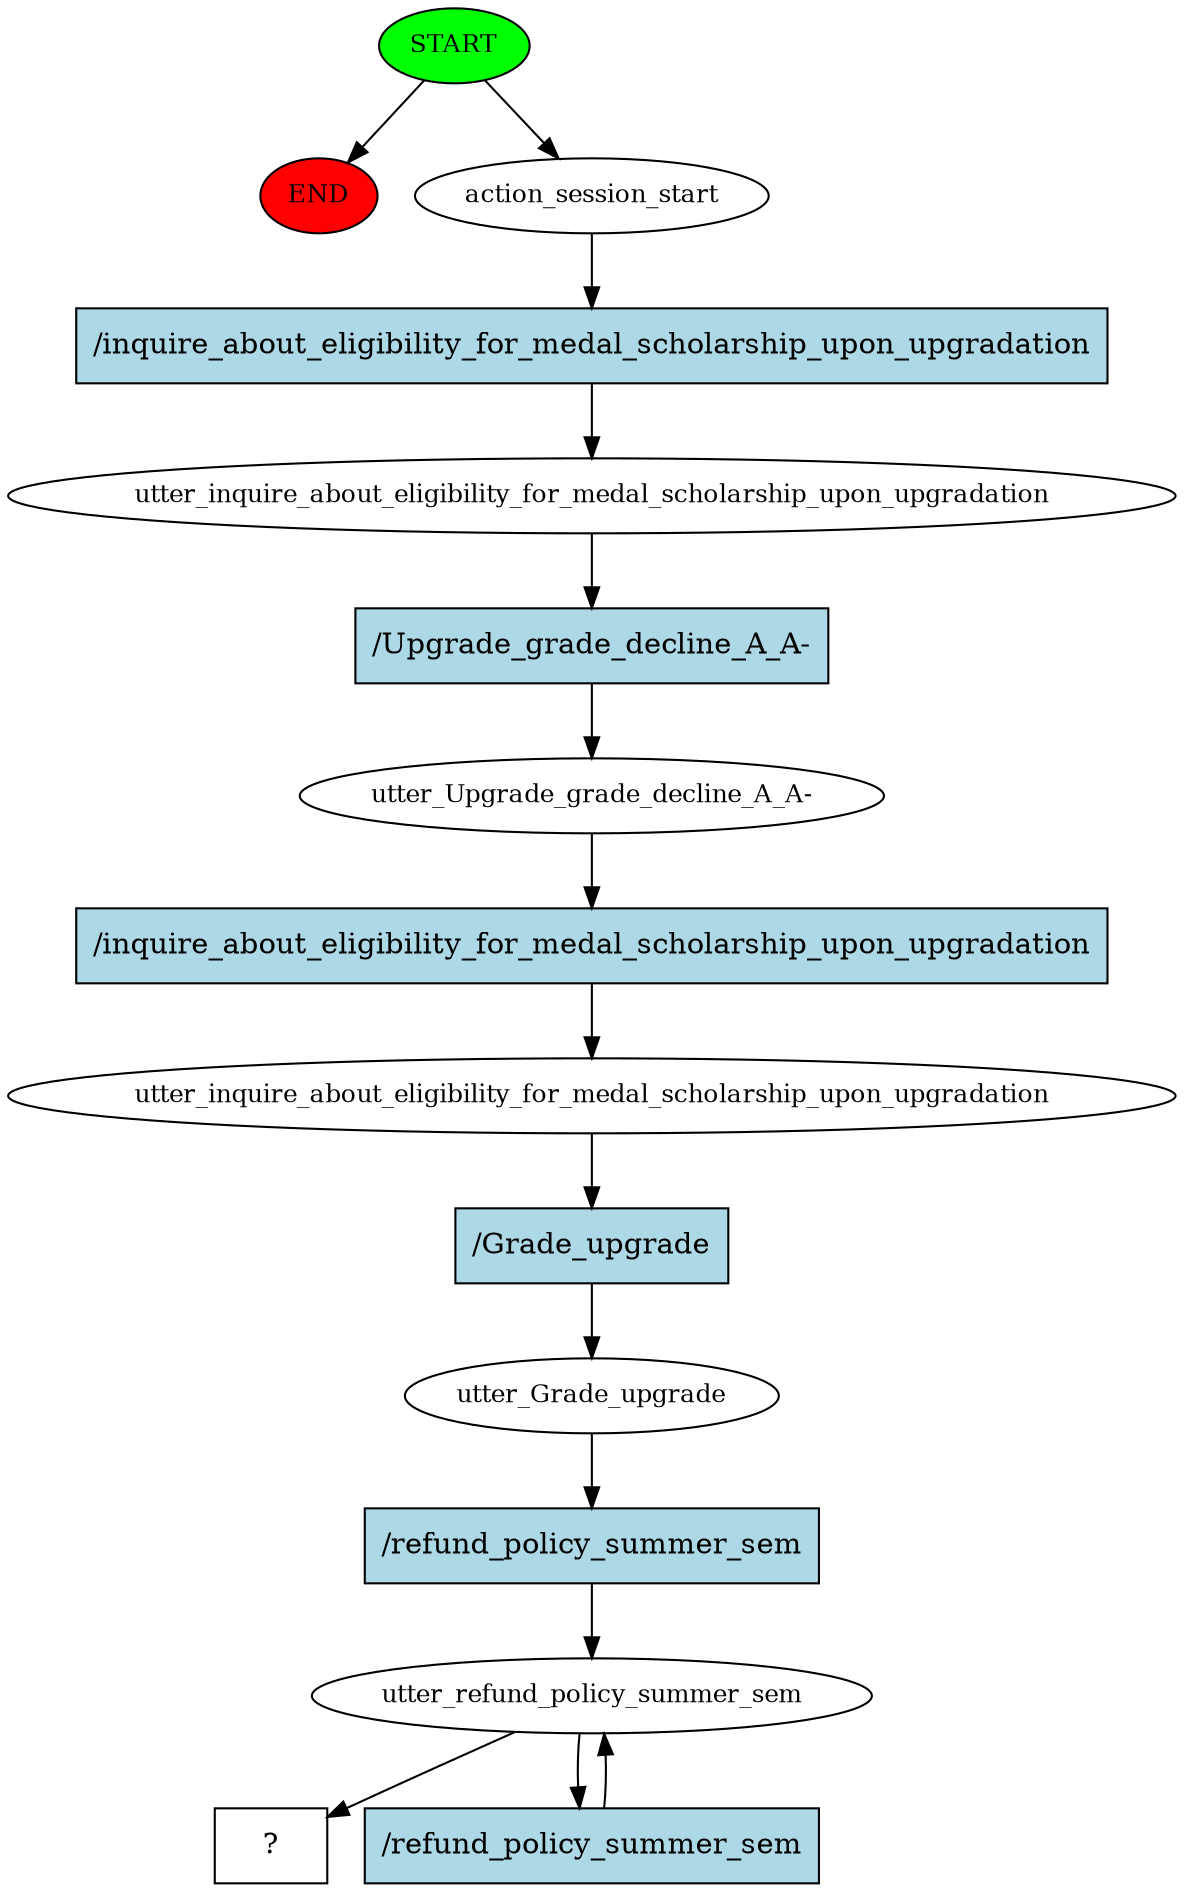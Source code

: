 digraph  {
0 [class="start active", fillcolor=green, fontsize=12, label=START, style=filled];
"-1" [class=end, fillcolor=red, fontsize=12, label=END, style=filled];
1 [class=active, fontsize=12, label=action_session_start];
2 [class=active, fontsize=12, label=utter_inquire_about_eligibility_for_medal_scholarship_upon_upgradation];
3 [class=active, fontsize=12, label="utter_Upgrade_grade_decline_A_A-"];
4 [class=active, fontsize=12, label=utter_inquire_about_eligibility_for_medal_scholarship_upon_upgradation];
5 [class=active, fontsize=12, label=utter_Grade_upgrade];
6 [class=active, fontsize=12, label=utter_refund_policy_summer_sem];
8 [class="intent dashed active", label="  ?  ", shape=rect];
9 [class="intent active", fillcolor=lightblue, label="/inquire_about_eligibility_for_medal_scholarship_upon_upgradation", shape=rect, style=filled];
10 [class="intent active", fillcolor=lightblue, label="/Upgrade_grade_decline_A_A-", shape=rect, style=filled];
11 [class="intent active", fillcolor=lightblue, label="/inquire_about_eligibility_for_medal_scholarship_upon_upgradation", shape=rect, style=filled];
12 [class="intent active", fillcolor=lightblue, label="/Grade_upgrade", shape=rect, style=filled];
13 [class="intent active", fillcolor=lightblue, label="/refund_policy_summer_sem", shape=rect, style=filled];
14 [class="intent active", fillcolor=lightblue, label="/refund_policy_summer_sem", shape=rect, style=filled];
0 -> "-1"  [class="", key=NONE, label=""];
0 -> 1  [class=active, key=NONE, label=""];
1 -> 9  [class=active, key=0];
2 -> 10  [class=active, key=0];
3 -> 11  [class=active, key=0];
4 -> 12  [class=active, key=0];
5 -> 13  [class=active, key=0];
6 -> 8  [class=active, key=NONE, label=""];
6 -> 14  [class=active, key=0];
9 -> 2  [class=active, key=0];
10 -> 3  [class=active, key=0];
11 -> 4  [class=active, key=0];
12 -> 5  [class=active, key=0];
13 -> 6  [class=active, key=0];
14 -> 6  [class=active, key=0];
}
